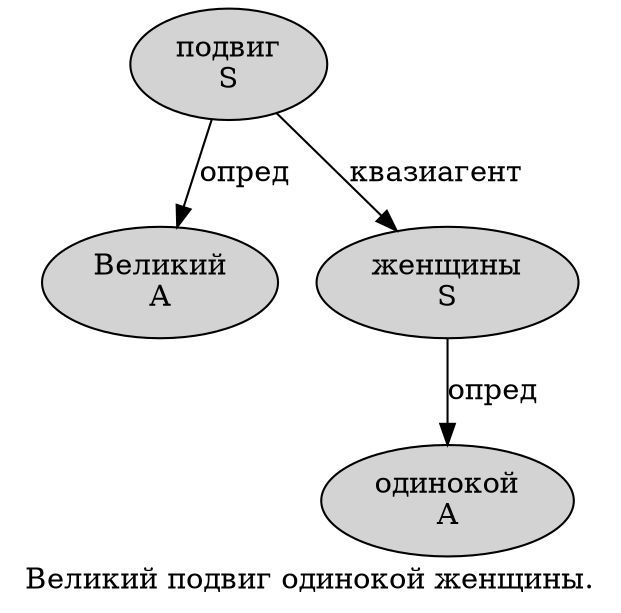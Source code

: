 digraph SENTENCE_1157 {
	graph [label="Великий подвиг одинокой женщины."]
	node [style=filled]
		0 [label="Великий
A" color="" fillcolor=lightgray penwidth=1 shape=ellipse]
		1 [label="подвиг
S" color="" fillcolor=lightgray penwidth=1 shape=ellipse]
		2 [label="одинокой
A" color="" fillcolor=lightgray penwidth=1 shape=ellipse]
		3 [label="женщины
S" color="" fillcolor=lightgray penwidth=1 shape=ellipse]
			1 -> 0 [label="опред"]
			1 -> 3 [label="квазиагент"]
			3 -> 2 [label="опред"]
}